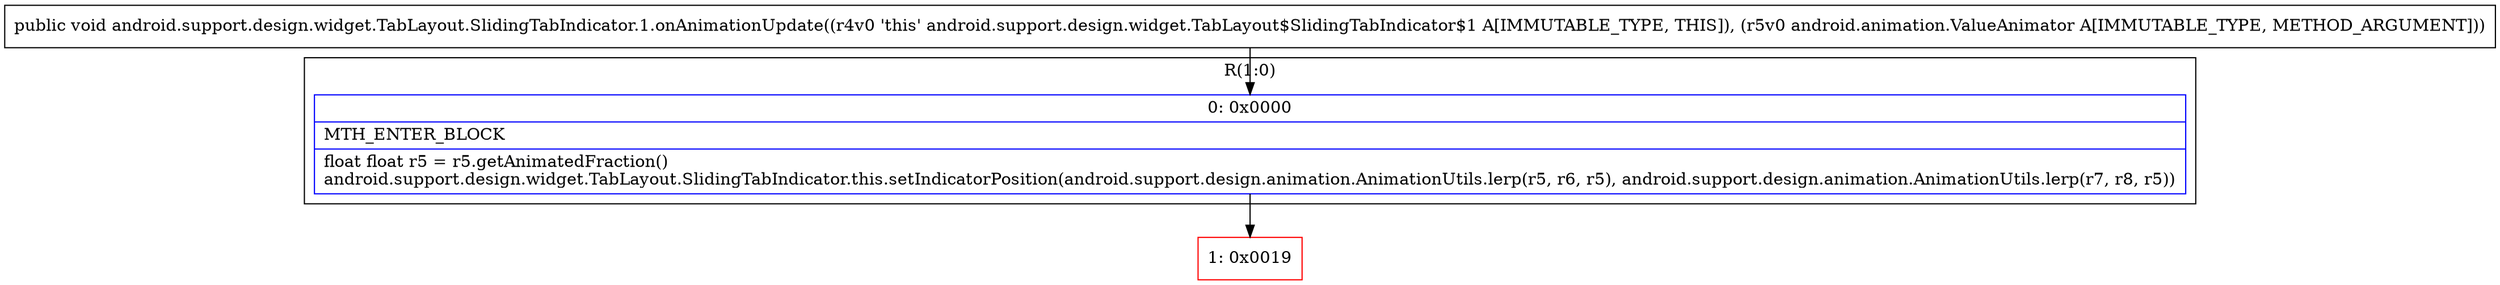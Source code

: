 digraph "CFG forandroid.support.design.widget.TabLayout.SlidingTabIndicator.1.onAnimationUpdate(Landroid\/animation\/ValueAnimator;)V" {
subgraph cluster_Region_317659665 {
label = "R(1:0)";
node [shape=record,color=blue];
Node_0 [shape=record,label="{0\:\ 0x0000|MTH_ENTER_BLOCK\l|float float r5 = r5.getAnimatedFraction()\landroid.support.design.widget.TabLayout.SlidingTabIndicator.this.setIndicatorPosition(android.support.design.animation.AnimationUtils.lerp(r5, r6, r5), android.support.design.animation.AnimationUtils.lerp(r7, r8, r5))\l}"];
}
Node_1 [shape=record,color=red,label="{1\:\ 0x0019}"];
MethodNode[shape=record,label="{public void android.support.design.widget.TabLayout.SlidingTabIndicator.1.onAnimationUpdate((r4v0 'this' android.support.design.widget.TabLayout$SlidingTabIndicator$1 A[IMMUTABLE_TYPE, THIS]), (r5v0 android.animation.ValueAnimator A[IMMUTABLE_TYPE, METHOD_ARGUMENT])) }"];
MethodNode -> Node_0;
Node_0 -> Node_1;
}

